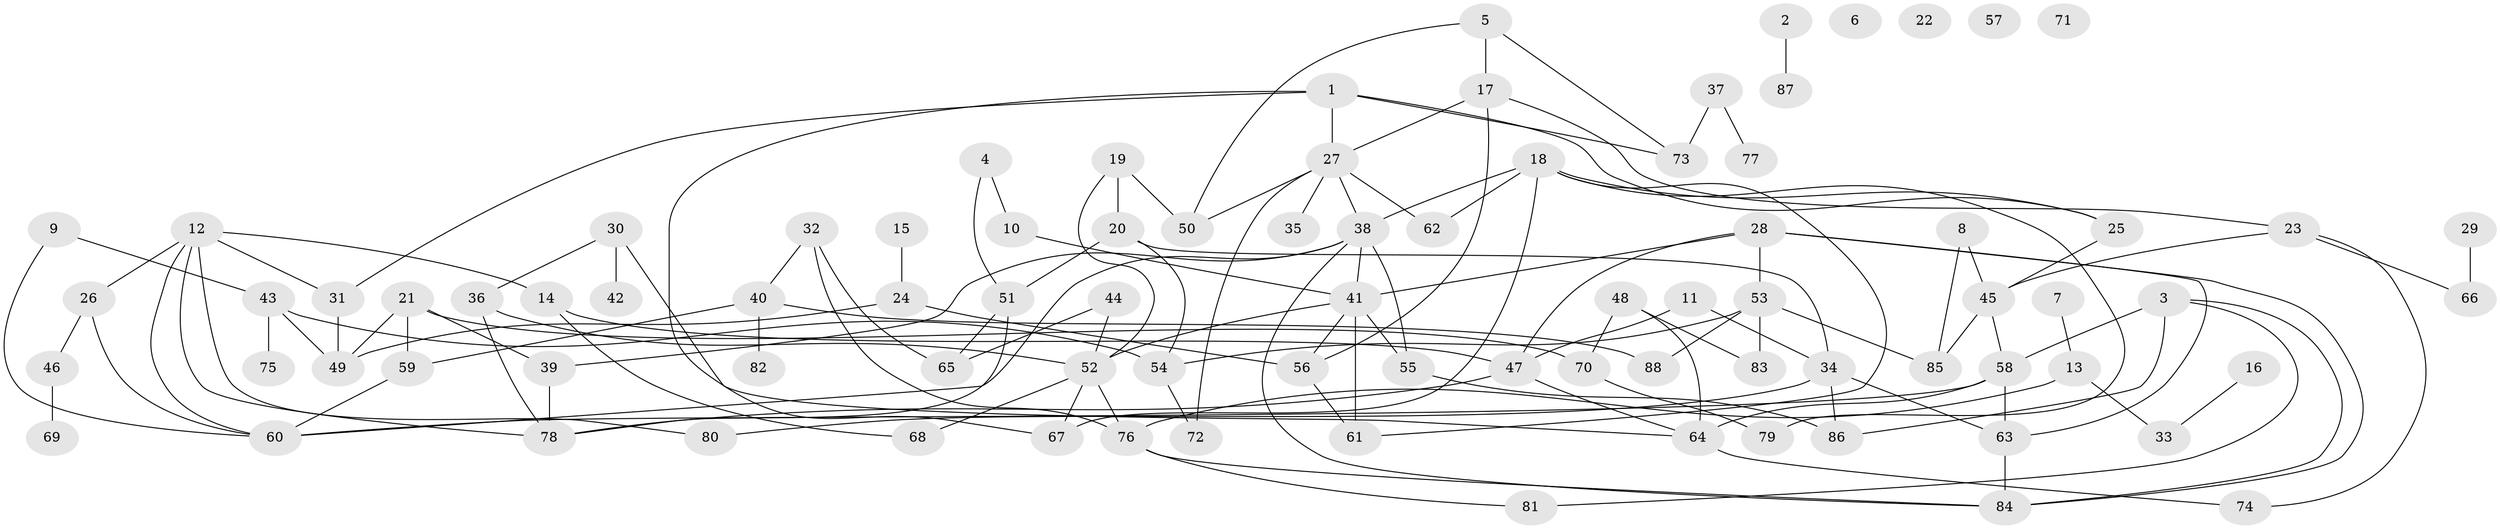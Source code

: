 // Generated by graph-tools (version 1.1) at 2025/12/03/09/25 04:12:57]
// undirected, 88 vertices, 134 edges
graph export_dot {
graph [start="1"]
  node [color=gray90,style=filled];
  1;
  2;
  3;
  4;
  5;
  6;
  7;
  8;
  9;
  10;
  11;
  12;
  13;
  14;
  15;
  16;
  17;
  18;
  19;
  20;
  21;
  22;
  23;
  24;
  25;
  26;
  27;
  28;
  29;
  30;
  31;
  32;
  33;
  34;
  35;
  36;
  37;
  38;
  39;
  40;
  41;
  42;
  43;
  44;
  45;
  46;
  47;
  48;
  49;
  50;
  51;
  52;
  53;
  54;
  55;
  56;
  57;
  58;
  59;
  60;
  61;
  62;
  63;
  64;
  65;
  66;
  67;
  68;
  69;
  70;
  71;
  72;
  73;
  74;
  75;
  76;
  77;
  78;
  79;
  80;
  81;
  82;
  83;
  84;
  85;
  86;
  87;
  88;
  1 -- 25;
  1 -- 27;
  1 -- 31;
  1 -- 67;
  1 -- 73;
  2 -- 87;
  3 -- 58;
  3 -- 81;
  3 -- 84;
  3 -- 86;
  4 -- 10;
  4 -- 51;
  5 -- 17;
  5 -- 50;
  5 -- 73;
  7 -- 13;
  8 -- 45;
  8 -- 85;
  9 -- 43;
  9 -- 60;
  10 -- 41;
  11 -- 34;
  11 -- 47;
  12 -- 14;
  12 -- 26;
  12 -- 31;
  12 -- 60;
  12 -- 78;
  12 -- 80;
  13 -- 33;
  13 -- 76;
  14 -- 47;
  14 -- 68;
  15 -- 24;
  16 -- 33;
  17 -- 23;
  17 -- 27;
  17 -- 56;
  18 -- 25;
  18 -- 38;
  18 -- 61;
  18 -- 62;
  18 -- 67;
  18 -- 79;
  19 -- 20;
  19 -- 50;
  19 -- 52;
  20 -- 34;
  20 -- 51;
  20 -- 54;
  21 -- 39;
  21 -- 49;
  21 -- 59;
  21 -- 70;
  23 -- 45;
  23 -- 66;
  23 -- 74;
  24 -- 49;
  24 -- 56;
  25 -- 45;
  26 -- 46;
  26 -- 60;
  27 -- 35;
  27 -- 38;
  27 -- 50;
  27 -- 62;
  27 -- 72;
  28 -- 41;
  28 -- 47;
  28 -- 53;
  28 -- 63;
  28 -- 84;
  29 -- 66;
  30 -- 36;
  30 -- 42;
  30 -- 64;
  31 -- 49;
  32 -- 40;
  32 -- 65;
  32 -- 76;
  34 -- 63;
  34 -- 80;
  34 -- 86;
  36 -- 52;
  36 -- 78;
  37 -- 73;
  37 -- 77;
  38 -- 39;
  38 -- 41;
  38 -- 55;
  38 -- 60;
  38 -- 84;
  39 -- 78;
  40 -- 59;
  40 -- 82;
  40 -- 88;
  41 -- 52;
  41 -- 55;
  41 -- 56;
  41 -- 61;
  43 -- 49;
  43 -- 54;
  43 -- 75;
  44 -- 52;
  44 -- 65;
  45 -- 58;
  45 -- 85;
  46 -- 69;
  47 -- 64;
  47 -- 78;
  48 -- 64;
  48 -- 70;
  48 -- 83;
  51 -- 65;
  51 -- 78;
  52 -- 67;
  52 -- 68;
  52 -- 76;
  53 -- 54;
  53 -- 83;
  53 -- 85;
  53 -- 88;
  54 -- 72;
  55 -- 86;
  56 -- 61;
  58 -- 60;
  58 -- 63;
  58 -- 64;
  59 -- 60;
  63 -- 84;
  64 -- 74;
  70 -- 79;
  76 -- 81;
  76 -- 84;
}
